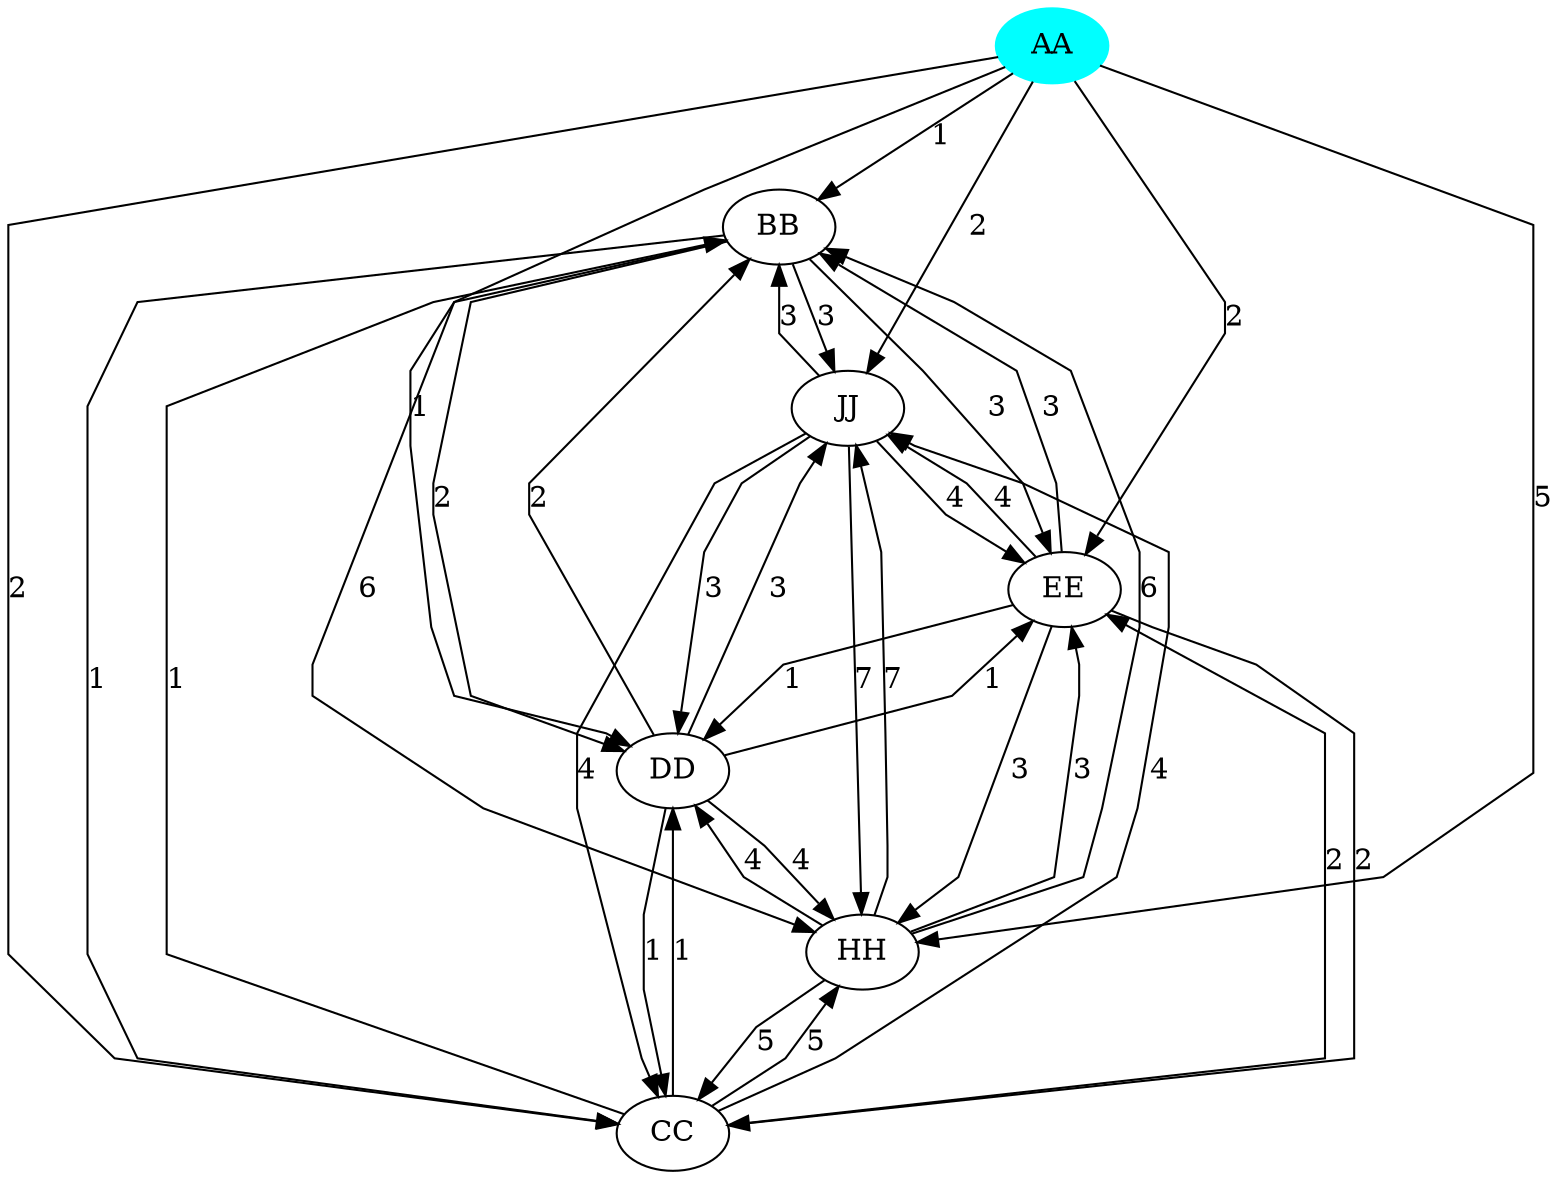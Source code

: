 digraph {
    splines=polyline
    mindist=2
    AA [color=cyan,style=filled]
    AA -> BB [label=1]
    AA -> JJ [label=2]
    AA -> CC [label=2]
    AA -> HH [label=5]
    AA -> DD [label=1]
    AA -> EE [label=2]
    BB -> CC [label=1]
    BB -> JJ [label=3]
    BB -> DD [label=2]
    BB -> EE [label=3]
    BB -> HH [label=6]
    JJ -> DD [label=3]
    JJ -> BB [label=3]
    JJ -> EE [label=4]
    JJ -> CC [label=4]
    JJ -> HH [label=7]
    CC -> EE [label=2]
    CC -> HH [label=5]
    CC -> DD [label=1]
    CC -> BB [label=1]
    CC -> JJ [label=4]
    HH -> BB [label=6]
    HH -> CC [label=5]
    HH -> EE [label=3]
    HH -> JJ [label=7]
    HH -> DD [label=4]
    DD -> EE [label=1]
    DD -> BB [label=2]
    DD -> HH [label=4]
    DD -> CC [label=1]
    DD -> JJ [label=3]
    EE -> HH [label=3]
    EE -> DD [label=1]
    EE -> CC [label=2]
    EE -> JJ [label=4]
    EE -> BB [label=3]
}
